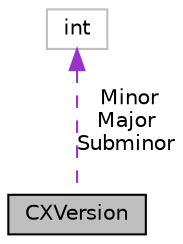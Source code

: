 digraph "CXVersion"
{
 // LATEX_PDF_SIZE
  bgcolor="transparent";
  edge [fontname="Helvetica",fontsize="10",labelfontname="Helvetica",labelfontsize="10"];
  node [fontname="Helvetica",fontsize="10",shape=record];
  Node1 [label="CXVersion",height=0.2,width=0.4,color="black", fillcolor="grey75", style="filled", fontcolor="black",tooltip="Describes a version number of the form major.minor.subminor."];
  Node2 -> Node1 [dir="back",color="darkorchid3",fontsize="10",style="dashed",label=" Minor\nMajor\nSubminor" ,fontname="Helvetica"];
  Node2 [label="int",height=0.2,width=0.4,color="grey75",tooltip=" "];
}
